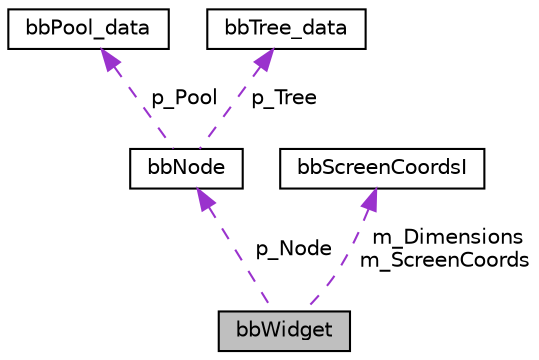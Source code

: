 digraph "bbWidget"
{
 // LATEX_PDF_SIZE
  edge [fontname="Helvetica",fontsize="10",labelfontname="Helvetica",labelfontsize="10"];
  node [fontname="Helvetica",fontsize="10",shape=record];
  Node1 [label="bbWidget",height=0.2,width=0.4,color="black", fillcolor="grey75", style="filled", fontcolor="black",tooltip=" "];
  Node2 -> Node1 [dir="back",color="darkorchid3",fontsize="10",style="dashed",label=" p_Node" ,fontname="Helvetica"];
  Node2 [label="bbNode",height=0.2,width=0.4,color="black", fillcolor="white", style="filled",URL="$structbbNode.html",tooltip=" "];
  Node3 -> Node2 [dir="back",color="darkorchid3",fontsize="10",style="dashed",label=" p_Pool" ,fontname="Helvetica"];
  Node3 [label="bbPool_data",height=0.2,width=0.4,color="black", fillcolor="white", style="filled",URL="$structbbPool__data.html",tooltip=" "];
  Node4 -> Node2 [dir="back",color="darkorchid3",fontsize="10",style="dashed",label=" p_Tree" ,fontname="Helvetica"];
  Node4 [label="bbTree_data",height=0.2,width=0.4,color="black", fillcolor="white", style="filled",URL="$structbbTree__data.html",tooltip=" "];
  Node5 -> Node1 [dir="back",color="darkorchid3",fontsize="10",style="dashed",label=" m_Dimensions\nm_ScreenCoords" ,fontname="Helvetica"];
  Node5 [label="bbScreenCoordsI",height=0.2,width=0.4,color="black", fillcolor="white", style="filled",URL="$structbbScreenCoordsI.html",tooltip="Fixed point, 2d coordinates, precision given by bbMap::m_ScreenPPP."];
}
